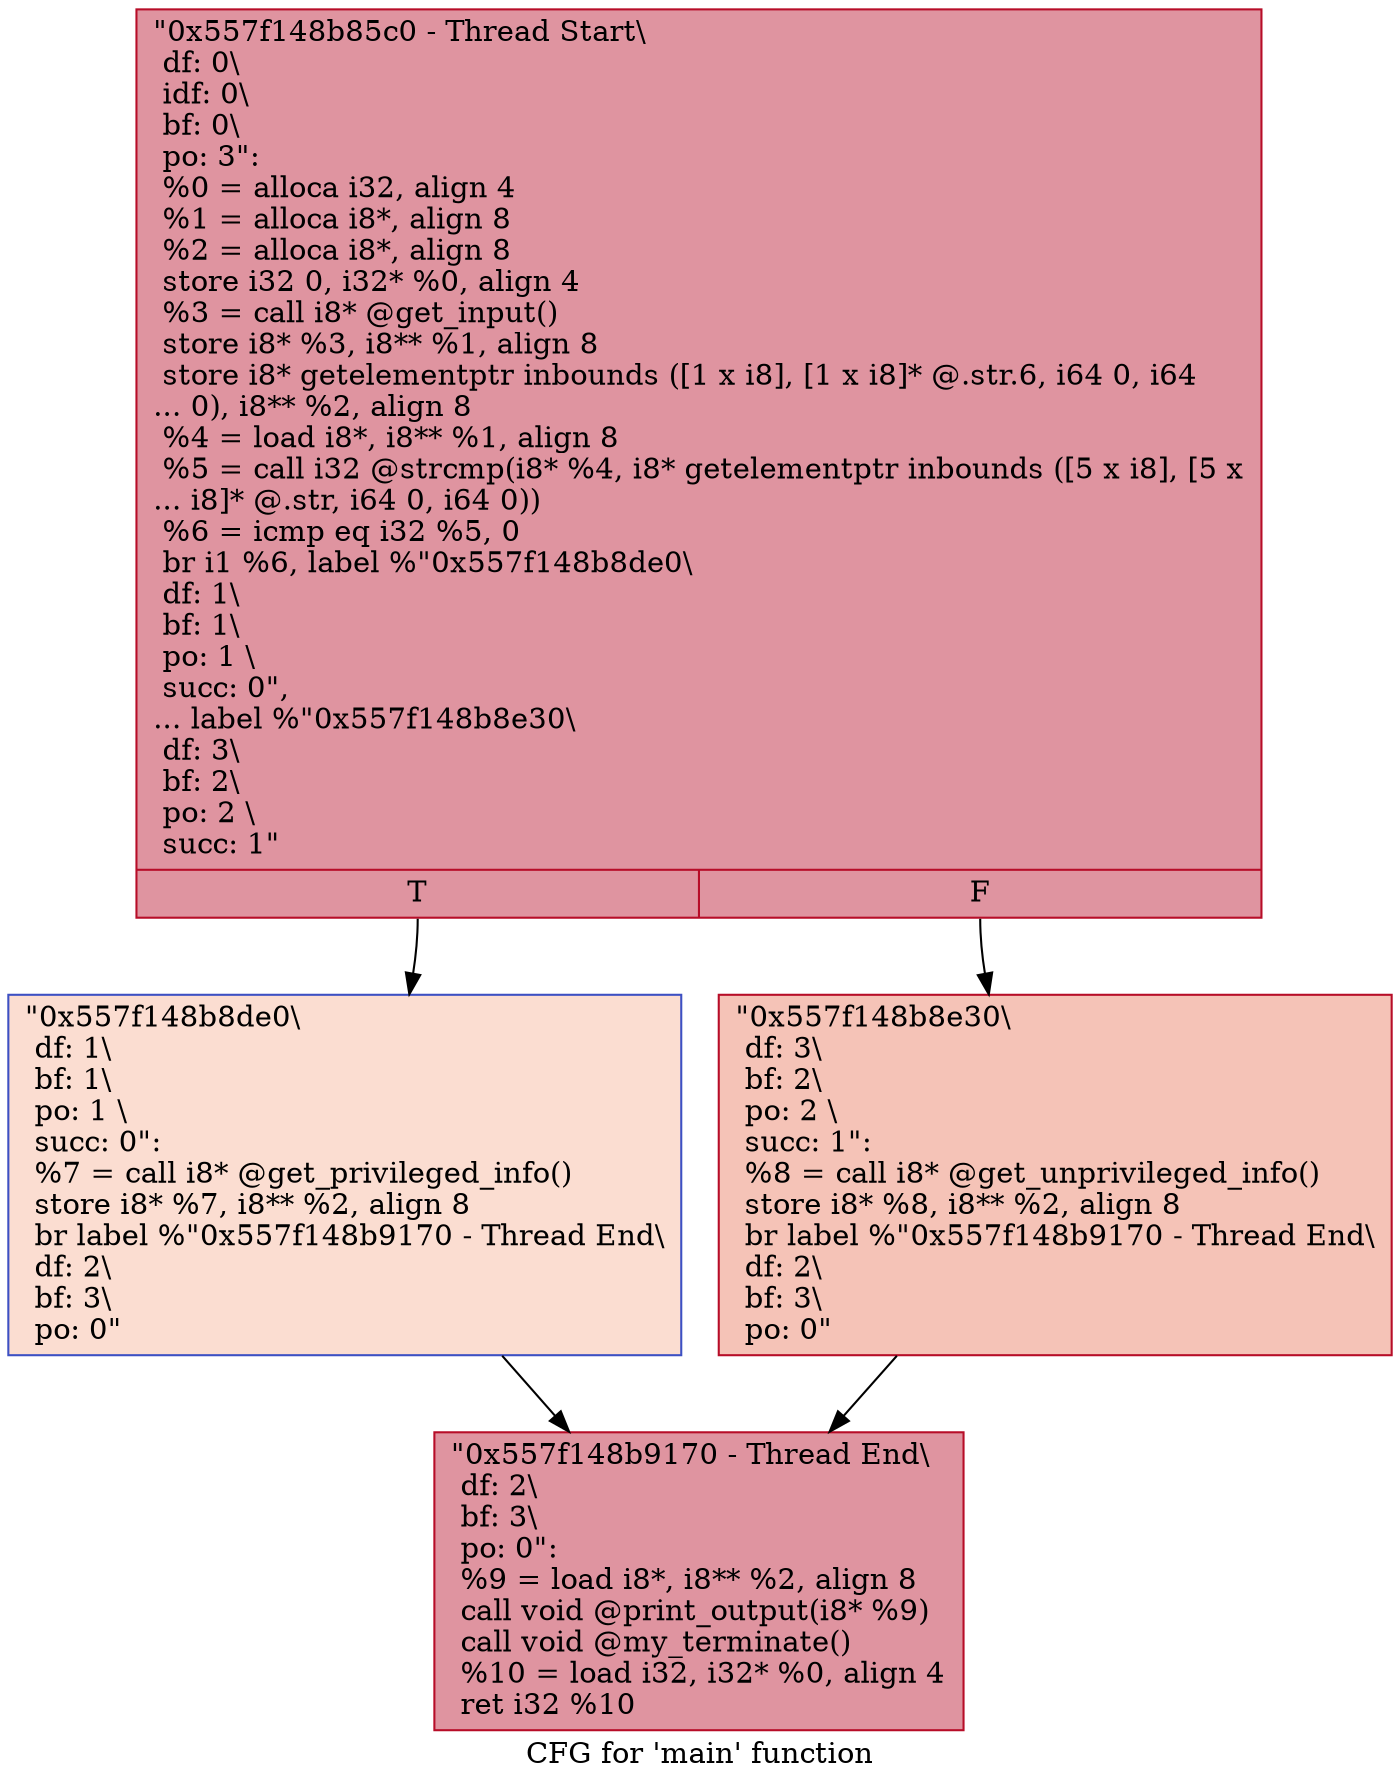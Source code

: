 digraph "CFG for 'main' function" {
	label="CFG for 'main' function";

	Node0x557f148b85c0 [shape=record,color="#b70d28ff", style=filled, fillcolor="#b70d2870",label="{\"0x557f148b85c0 - Thread Start\\\l df: 0\\\l idf: 0\\\l bf: 0\\\l po: 3\":\l  %0 = alloca i32, align 4\l  %1 = alloca i8*, align 8\l  %2 = alloca i8*, align 8\l  store i32 0, i32* %0, align 4\l  %3 = call i8* @get_input()\l  store i8* %3, i8** %1, align 8\l  store i8* getelementptr inbounds ([1 x i8], [1 x i8]* @.str.6, i64 0, i64\l... 0), i8** %2, align 8\l  %4 = load i8*, i8** %1, align 8\l  %5 = call i32 @strcmp(i8* %4, i8* getelementptr inbounds ([5 x i8], [5 x\l... i8]* @.str, i64 0, i64 0))\l  %6 = icmp eq i32 %5, 0\l  br i1 %6, label %\"0x557f148b8de0\\\l df: 1\\\l bf: 1\\\l po: 1 \\\l succ: 0\",\l... label %\"0x557f148b8e30\\\l df: 3\\\l bf: 2\\\l po: 2 \\\l succ: 1\"\l|{<s0>T|<s1>F}}"];
	Node0x557f148b85c0:s0 -> Node0x557f148b8de0;
	Node0x557f148b85c0:s1 -> Node0x557f148b8e30;
	Node0x557f148b8de0 [shape=record,color="#3d50c3ff", style=filled, fillcolor="#f7b39670",label="{\"0x557f148b8de0\\\l df: 1\\\l bf: 1\\\l po: 1 \\\l succ: 0\": \l  %7 = call i8* @get_privileged_info()\l  store i8* %7, i8** %2, align 8\l  br label %\"0x557f148b9170 - Thread End\\\l df: 2\\\l bf: 3\\\l po: 0\"\l}"];
	Node0x557f148b8de0 -> Node0x557f148b9170;
	Node0x557f148b8e30 [shape=record,color="#b70d28ff", style=filled, fillcolor="#e8765c70",label="{\"0x557f148b8e30\\\l df: 3\\\l bf: 2\\\l po: 2 \\\l succ: 1\": \l  %8 = call i8* @get_unprivileged_info()\l  store i8* %8, i8** %2, align 8\l  br label %\"0x557f148b9170 - Thread End\\\l df: 2\\\l bf: 3\\\l po: 0\"\l}"];
	Node0x557f148b8e30 -> Node0x557f148b9170;
	Node0x557f148b9170 [shape=record,color="#b70d28ff", style=filled, fillcolor="#b70d2870",label="{\"0x557f148b9170 - Thread End\\\l df: 2\\\l bf: 3\\\l po: 0\": \l  %9 = load i8*, i8** %2, align 8\l  call void @print_output(i8* %9)\l  call void @my_terminate()\l  %10 = load i32, i32* %0, align 4\l  ret i32 %10\l}"];
}

